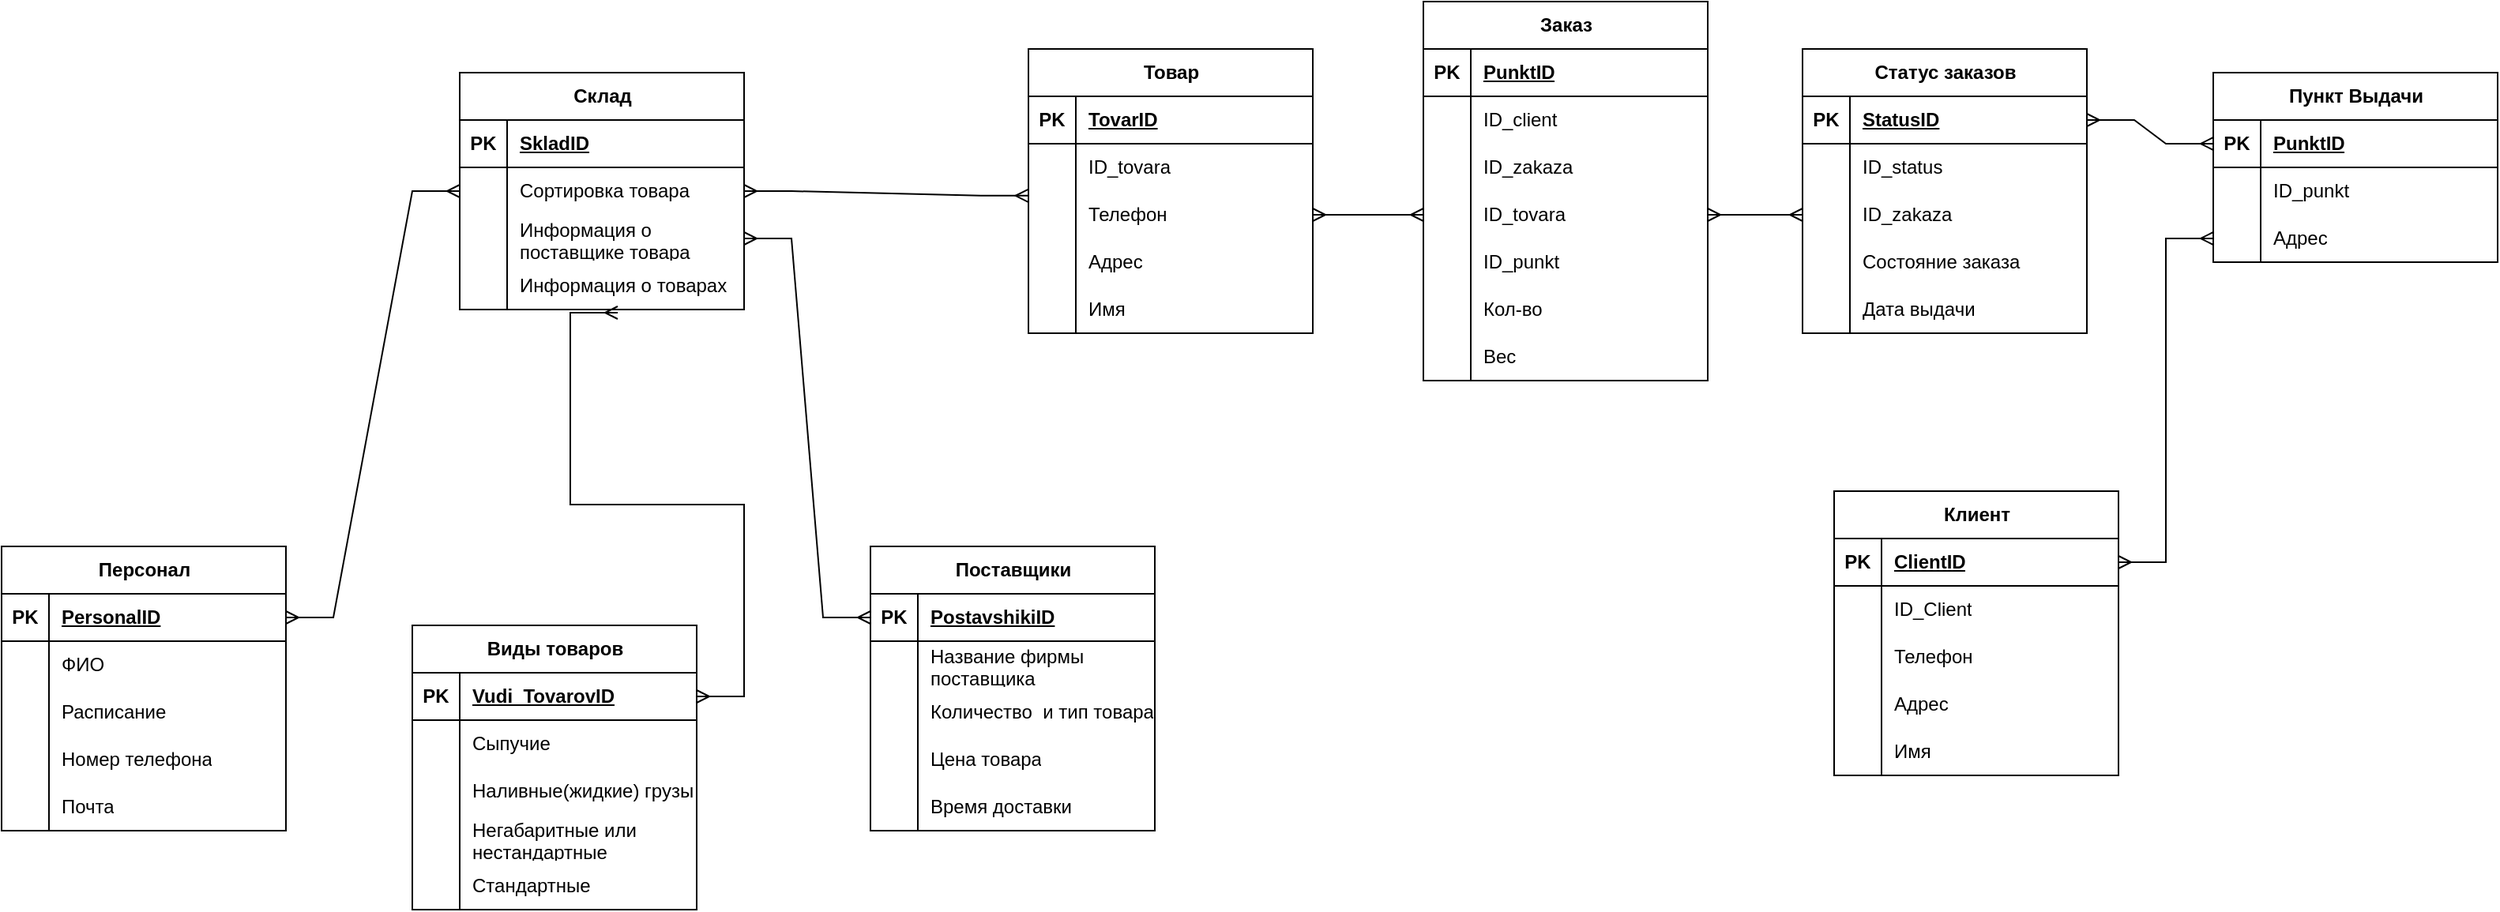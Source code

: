 <mxfile version="21.0.10" type="device"><diagram name="Страница 1" id="1BindbOx2B8JCmPcTaQ6"><mxGraphModel dx="1647" dy="868" grid="1" gridSize="10" guides="1" tooltips="1" connect="1" arrows="1" fold="1" page="1" pageScale="1" pageWidth="827" pageHeight="1169" math="0" shadow="0"><root><mxCell id="0"/><mxCell id="1" parent="0"/><mxCell id="9sL2bjfLxJHxHovO9whv-7" value="Склад" style="shape=table;startSize=30;container=1;collapsible=1;childLayout=tableLayout;fixedRows=1;rowLines=0;fontStyle=1;align=center;resizeLast=1;html=1;" parent="1" vertex="1"><mxGeometry x="360" y="140" width="180" height="150" as="geometry"/></mxCell><mxCell id="9sL2bjfLxJHxHovO9whv-8" value="" style="shape=tableRow;horizontal=0;startSize=0;swimlaneHead=0;swimlaneBody=0;fillColor=none;collapsible=0;dropTarget=0;points=[[0,0.5],[1,0.5]];portConstraint=eastwest;top=0;left=0;right=0;bottom=1;" parent="9sL2bjfLxJHxHovO9whv-7" vertex="1"><mxGeometry y="30" width="180" height="30" as="geometry"/></mxCell><mxCell id="9sL2bjfLxJHxHovO9whv-9" value="PK" style="shape=partialRectangle;connectable=0;fillColor=none;top=0;left=0;bottom=0;right=0;fontStyle=1;overflow=hidden;whiteSpace=wrap;html=1;" parent="9sL2bjfLxJHxHovO9whv-8" vertex="1"><mxGeometry width="30" height="30" as="geometry"><mxRectangle width="30" height="30" as="alternateBounds"/></mxGeometry></mxCell><mxCell id="9sL2bjfLxJHxHovO9whv-10" value="SkladID" style="shape=partialRectangle;connectable=0;fillColor=none;top=0;left=0;bottom=0;right=0;align=left;spacingLeft=6;fontStyle=5;overflow=hidden;whiteSpace=wrap;html=1;" parent="9sL2bjfLxJHxHovO9whv-8" vertex="1"><mxGeometry x="30" width="150" height="30" as="geometry"><mxRectangle width="150" height="30" as="alternateBounds"/></mxGeometry></mxCell><mxCell id="9sL2bjfLxJHxHovO9whv-11" value="" style="shape=tableRow;horizontal=0;startSize=0;swimlaneHead=0;swimlaneBody=0;fillColor=none;collapsible=0;dropTarget=0;points=[[0,0.5],[1,0.5]];portConstraint=eastwest;top=0;left=0;right=0;bottom=0;" parent="9sL2bjfLxJHxHovO9whv-7" vertex="1"><mxGeometry y="60" width="180" height="30" as="geometry"/></mxCell><mxCell id="9sL2bjfLxJHxHovO9whv-12" value="" style="shape=partialRectangle;connectable=0;fillColor=none;top=0;left=0;bottom=0;right=0;editable=1;overflow=hidden;whiteSpace=wrap;html=1;" parent="9sL2bjfLxJHxHovO9whv-11" vertex="1"><mxGeometry width="30" height="30" as="geometry"><mxRectangle width="30" height="30" as="alternateBounds"/></mxGeometry></mxCell><mxCell id="9sL2bjfLxJHxHovO9whv-13" value="Сортировка товара" style="shape=partialRectangle;connectable=0;fillColor=none;top=0;left=0;bottom=0;right=0;align=left;spacingLeft=6;overflow=hidden;whiteSpace=wrap;html=1;" parent="9sL2bjfLxJHxHovO9whv-11" vertex="1"><mxGeometry x="30" width="150" height="30" as="geometry"><mxRectangle width="150" height="30" as="alternateBounds"/></mxGeometry></mxCell><mxCell id="9sL2bjfLxJHxHovO9whv-14" value="" style="shape=tableRow;horizontal=0;startSize=0;swimlaneHead=0;swimlaneBody=0;fillColor=none;collapsible=0;dropTarget=0;points=[[0,0.5],[1,0.5]];portConstraint=eastwest;top=0;left=0;right=0;bottom=0;" parent="9sL2bjfLxJHxHovO9whv-7" vertex="1"><mxGeometry y="90" width="180" height="30" as="geometry"/></mxCell><mxCell id="9sL2bjfLxJHxHovO9whv-15" value="" style="shape=partialRectangle;connectable=0;fillColor=none;top=0;left=0;bottom=0;right=0;editable=1;overflow=hidden;whiteSpace=wrap;html=1;" parent="9sL2bjfLxJHxHovO9whv-14" vertex="1"><mxGeometry width="30" height="30" as="geometry"><mxRectangle width="30" height="30" as="alternateBounds"/></mxGeometry></mxCell><mxCell id="9sL2bjfLxJHxHovO9whv-16" value="Информация о поставщике товара" style="shape=partialRectangle;connectable=0;fillColor=none;top=0;left=0;bottom=0;right=0;align=left;spacingLeft=6;overflow=hidden;whiteSpace=wrap;html=1;" parent="9sL2bjfLxJHxHovO9whv-14" vertex="1"><mxGeometry x="30" width="150" height="30" as="geometry"><mxRectangle width="150" height="30" as="alternateBounds"/></mxGeometry></mxCell><mxCell id="9sL2bjfLxJHxHovO9whv-17" value="" style="shape=tableRow;horizontal=0;startSize=0;swimlaneHead=0;swimlaneBody=0;fillColor=none;collapsible=0;dropTarget=0;points=[[0,0.5],[1,0.5]];portConstraint=eastwest;top=0;left=0;right=0;bottom=0;" parent="9sL2bjfLxJHxHovO9whv-7" vertex="1"><mxGeometry y="120" width="180" height="30" as="geometry"/></mxCell><mxCell id="9sL2bjfLxJHxHovO9whv-18" value="" style="shape=partialRectangle;connectable=0;fillColor=none;top=0;left=0;bottom=0;right=0;editable=1;overflow=hidden;whiteSpace=wrap;html=1;" parent="9sL2bjfLxJHxHovO9whv-17" vertex="1"><mxGeometry width="30" height="30" as="geometry"><mxRectangle width="30" height="30" as="alternateBounds"/></mxGeometry></mxCell><mxCell id="9sL2bjfLxJHxHovO9whv-19" value="Информация о товарах" style="shape=partialRectangle;connectable=0;fillColor=none;top=0;left=0;bottom=0;right=0;align=left;spacingLeft=6;overflow=hidden;whiteSpace=wrap;html=1;" parent="9sL2bjfLxJHxHovO9whv-17" vertex="1"><mxGeometry x="30" width="150" height="30" as="geometry"><mxRectangle width="150" height="30" as="alternateBounds"/></mxGeometry></mxCell><mxCell id="9sL2bjfLxJHxHovO9whv-20" value="Персонал" style="shape=table;startSize=30;container=1;collapsible=1;childLayout=tableLayout;fixedRows=1;rowLines=0;fontStyle=1;align=center;resizeLast=1;html=1;" parent="1" vertex="1"><mxGeometry x="70" y="440" width="180" height="180" as="geometry"/></mxCell><mxCell id="9sL2bjfLxJHxHovO9whv-21" value="" style="shape=tableRow;horizontal=0;startSize=0;swimlaneHead=0;swimlaneBody=0;fillColor=none;collapsible=0;dropTarget=0;points=[[0,0.5],[1,0.5]];portConstraint=eastwest;top=0;left=0;right=0;bottom=1;" parent="9sL2bjfLxJHxHovO9whv-20" vertex="1"><mxGeometry y="30" width="180" height="30" as="geometry"/></mxCell><mxCell id="9sL2bjfLxJHxHovO9whv-22" value="PK" style="shape=partialRectangle;connectable=0;fillColor=none;top=0;left=0;bottom=0;right=0;fontStyle=1;overflow=hidden;whiteSpace=wrap;html=1;" parent="9sL2bjfLxJHxHovO9whv-21" vertex="1"><mxGeometry width="30" height="30" as="geometry"><mxRectangle width="30" height="30" as="alternateBounds"/></mxGeometry></mxCell><mxCell id="9sL2bjfLxJHxHovO9whv-23" value="PersonalID" style="shape=partialRectangle;connectable=0;fillColor=none;top=0;left=0;bottom=0;right=0;align=left;spacingLeft=6;fontStyle=5;overflow=hidden;whiteSpace=wrap;html=1;" parent="9sL2bjfLxJHxHovO9whv-21" vertex="1"><mxGeometry x="30" width="150" height="30" as="geometry"><mxRectangle width="150" height="30" as="alternateBounds"/></mxGeometry></mxCell><mxCell id="9sL2bjfLxJHxHovO9whv-24" value="" style="shape=tableRow;horizontal=0;startSize=0;swimlaneHead=0;swimlaneBody=0;fillColor=none;collapsible=0;dropTarget=0;points=[[0,0.5],[1,0.5]];portConstraint=eastwest;top=0;left=0;right=0;bottom=0;" parent="9sL2bjfLxJHxHovO9whv-20" vertex="1"><mxGeometry y="60" width="180" height="30" as="geometry"/></mxCell><mxCell id="9sL2bjfLxJHxHovO9whv-25" value="" style="shape=partialRectangle;connectable=0;fillColor=none;top=0;left=0;bottom=0;right=0;editable=1;overflow=hidden;whiteSpace=wrap;html=1;" parent="9sL2bjfLxJHxHovO9whv-24" vertex="1"><mxGeometry width="30" height="30" as="geometry"><mxRectangle width="30" height="30" as="alternateBounds"/></mxGeometry></mxCell><mxCell id="9sL2bjfLxJHxHovO9whv-26" value="ФИО" style="shape=partialRectangle;connectable=0;fillColor=none;top=0;left=0;bottom=0;right=0;align=left;spacingLeft=6;overflow=hidden;whiteSpace=wrap;html=1;" parent="9sL2bjfLxJHxHovO9whv-24" vertex="1"><mxGeometry x="30" width="150" height="30" as="geometry"><mxRectangle width="150" height="30" as="alternateBounds"/></mxGeometry></mxCell><mxCell id="9sL2bjfLxJHxHovO9whv-27" value="" style="shape=tableRow;horizontal=0;startSize=0;swimlaneHead=0;swimlaneBody=0;fillColor=none;collapsible=0;dropTarget=0;points=[[0,0.5],[1,0.5]];portConstraint=eastwest;top=0;left=0;right=0;bottom=0;" parent="9sL2bjfLxJHxHovO9whv-20" vertex="1"><mxGeometry y="90" width="180" height="30" as="geometry"/></mxCell><mxCell id="9sL2bjfLxJHxHovO9whv-28" value="" style="shape=partialRectangle;connectable=0;fillColor=none;top=0;left=0;bottom=0;right=0;editable=1;overflow=hidden;whiteSpace=wrap;html=1;" parent="9sL2bjfLxJHxHovO9whv-27" vertex="1"><mxGeometry width="30" height="30" as="geometry"><mxRectangle width="30" height="30" as="alternateBounds"/></mxGeometry></mxCell><mxCell id="9sL2bjfLxJHxHovO9whv-29" value="Расписание" style="shape=partialRectangle;connectable=0;fillColor=none;top=0;left=0;bottom=0;right=0;align=left;spacingLeft=6;overflow=hidden;whiteSpace=wrap;html=1;" parent="9sL2bjfLxJHxHovO9whv-27" vertex="1"><mxGeometry x="30" width="150" height="30" as="geometry"><mxRectangle width="150" height="30" as="alternateBounds"/></mxGeometry></mxCell><mxCell id="9sL2bjfLxJHxHovO9whv-30" value="" style="shape=tableRow;horizontal=0;startSize=0;swimlaneHead=0;swimlaneBody=0;fillColor=none;collapsible=0;dropTarget=0;points=[[0,0.5],[1,0.5]];portConstraint=eastwest;top=0;left=0;right=0;bottom=0;" parent="9sL2bjfLxJHxHovO9whv-20" vertex="1"><mxGeometry y="120" width="180" height="30" as="geometry"/></mxCell><mxCell id="9sL2bjfLxJHxHovO9whv-31" value="" style="shape=partialRectangle;connectable=0;fillColor=none;top=0;left=0;bottom=0;right=0;editable=1;overflow=hidden;whiteSpace=wrap;html=1;" parent="9sL2bjfLxJHxHovO9whv-30" vertex="1"><mxGeometry width="30" height="30" as="geometry"><mxRectangle width="30" height="30" as="alternateBounds"/></mxGeometry></mxCell><mxCell id="9sL2bjfLxJHxHovO9whv-32" value="Номер телефона" style="shape=partialRectangle;connectable=0;fillColor=none;top=0;left=0;bottom=0;right=0;align=left;spacingLeft=6;overflow=hidden;whiteSpace=wrap;html=1;" parent="9sL2bjfLxJHxHovO9whv-30" vertex="1"><mxGeometry x="30" width="150" height="30" as="geometry"><mxRectangle width="150" height="30" as="alternateBounds"/></mxGeometry></mxCell><mxCell id="sq76WUCxYBzw5RLWZ-7N-13" style="shape=tableRow;horizontal=0;startSize=0;swimlaneHead=0;swimlaneBody=0;fillColor=none;collapsible=0;dropTarget=0;points=[[0,0.5],[1,0.5]];portConstraint=eastwest;top=0;left=0;right=0;bottom=0;" parent="9sL2bjfLxJHxHovO9whv-20" vertex="1"><mxGeometry y="150" width="180" height="30" as="geometry"/></mxCell><mxCell id="sq76WUCxYBzw5RLWZ-7N-14" style="shape=partialRectangle;connectable=0;fillColor=none;top=0;left=0;bottom=0;right=0;editable=1;overflow=hidden;whiteSpace=wrap;html=1;" parent="sq76WUCxYBzw5RLWZ-7N-13" vertex="1"><mxGeometry width="30" height="30" as="geometry"><mxRectangle width="30" height="30" as="alternateBounds"/></mxGeometry></mxCell><mxCell id="sq76WUCxYBzw5RLWZ-7N-15" value="Почта" style="shape=partialRectangle;connectable=0;fillColor=none;top=0;left=0;bottom=0;right=0;align=left;spacingLeft=6;overflow=hidden;whiteSpace=wrap;html=1;" parent="sq76WUCxYBzw5RLWZ-7N-13" vertex="1"><mxGeometry x="30" width="150" height="30" as="geometry"><mxRectangle width="150" height="30" as="alternateBounds"/></mxGeometry></mxCell><mxCell id="9sL2bjfLxJHxHovO9whv-33" value="Виды товаров" style="shape=table;startSize=30;container=1;collapsible=1;childLayout=tableLayout;fixedRows=1;rowLines=0;fontStyle=1;align=center;resizeLast=1;html=1;" parent="1" vertex="1"><mxGeometry x="330" y="490" width="180" height="180" as="geometry"/></mxCell><mxCell id="9sL2bjfLxJHxHovO9whv-34" value="" style="shape=tableRow;horizontal=0;startSize=0;swimlaneHead=0;swimlaneBody=0;fillColor=none;collapsible=0;dropTarget=0;points=[[0,0.5],[1,0.5]];portConstraint=eastwest;top=0;left=0;right=0;bottom=1;" parent="9sL2bjfLxJHxHovO9whv-33" vertex="1"><mxGeometry y="30" width="180" height="30" as="geometry"/></mxCell><mxCell id="9sL2bjfLxJHxHovO9whv-35" value="PK" style="shape=partialRectangle;connectable=0;fillColor=none;top=0;left=0;bottom=0;right=0;fontStyle=1;overflow=hidden;whiteSpace=wrap;html=1;" parent="9sL2bjfLxJHxHovO9whv-34" vertex="1"><mxGeometry width="30" height="30" as="geometry"><mxRectangle width="30" height="30" as="alternateBounds"/></mxGeometry></mxCell><mxCell id="9sL2bjfLxJHxHovO9whv-36" value="Vudi_TovarovID" style="shape=partialRectangle;connectable=0;fillColor=none;top=0;left=0;bottom=0;right=0;align=left;spacingLeft=6;fontStyle=5;overflow=hidden;whiteSpace=wrap;html=1;" parent="9sL2bjfLxJHxHovO9whv-34" vertex="1"><mxGeometry x="30" width="150" height="30" as="geometry"><mxRectangle width="150" height="30" as="alternateBounds"/></mxGeometry></mxCell><mxCell id="9sL2bjfLxJHxHovO9whv-37" value="" style="shape=tableRow;horizontal=0;startSize=0;swimlaneHead=0;swimlaneBody=0;fillColor=none;collapsible=0;dropTarget=0;points=[[0,0.5],[1,0.5]];portConstraint=eastwest;top=0;left=0;right=0;bottom=0;" parent="9sL2bjfLxJHxHovO9whv-33" vertex="1"><mxGeometry y="60" width="180" height="30" as="geometry"/></mxCell><mxCell id="9sL2bjfLxJHxHovO9whv-38" value="" style="shape=partialRectangle;connectable=0;fillColor=none;top=0;left=0;bottom=0;right=0;editable=1;overflow=hidden;whiteSpace=wrap;html=1;" parent="9sL2bjfLxJHxHovO9whv-37" vertex="1"><mxGeometry width="30" height="30" as="geometry"><mxRectangle width="30" height="30" as="alternateBounds"/></mxGeometry></mxCell><mxCell id="9sL2bjfLxJHxHovO9whv-39" value="Сыпучие" style="shape=partialRectangle;connectable=0;fillColor=none;top=0;left=0;bottom=0;right=0;align=left;spacingLeft=6;overflow=hidden;whiteSpace=wrap;html=1;" parent="9sL2bjfLxJHxHovO9whv-37" vertex="1"><mxGeometry x="30" width="150" height="30" as="geometry"><mxRectangle width="150" height="30" as="alternateBounds"/></mxGeometry></mxCell><mxCell id="9sL2bjfLxJHxHovO9whv-40" value="" style="shape=tableRow;horizontal=0;startSize=0;swimlaneHead=0;swimlaneBody=0;fillColor=none;collapsible=0;dropTarget=0;points=[[0,0.5],[1,0.5]];portConstraint=eastwest;top=0;left=0;right=0;bottom=0;" parent="9sL2bjfLxJHxHovO9whv-33" vertex="1"><mxGeometry y="90" width="180" height="30" as="geometry"/></mxCell><mxCell id="9sL2bjfLxJHxHovO9whv-41" value="" style="shape=partialRectangle;connectable=0;fillColor=none;top=0;left=0;bottom=0;right=0;editable=1;overflow=hidden;whiteSpace=wrap;html=1;" parent="9sL2bjfLxJHxHovO9whv-40" vertex="1"><mxGeometry width="30" height="30" as="geometry"><mxRectangle width="30" height="30" as="alternateBounds"/></mxGeometry></mxCell><mxCell id="9sL2bjfLxJHxHovO9whv-42" value="Наливные(жидкие) грузы" style="shape=partialRectangle;connectable=0;fillColor=none;top=0;left=0;bottom=0;right=0;align=left;spacingLeft=6;overflow=hidden;whiteSpace=wrap;html=1;" parent="9sL2bjfLxJHxHovO9whv-40" vertex="1"><mxGeometry x="30" width="150" height="30" as="geometry"><mxRectangle width="150" height="30" as="alternateBounds"/></mxGeometry></mxCell><mxCell id="9sL2bjfLxJHxHovO9whv-43" value="" style="shape=tableRow;horizontal=0;startSize=0;swimlaneHead=0;swimlaneBody=0;fillColor=none;collapsible=0;dropTarget=0;points=[[0,0.5],[1,0.5]];portConstraint=eastwest;top=0;left=0;right=0;bottom=0;" parent="9sL2bjfLxJHxHovO9whv-33" vertex="1"><mxGeometry y="120" width="180" height="30" as="geometry"/></mxCell><mxCell id="9sL2bjfLxJHxHovO9whv-44" value="" style="shape=partialRectangle;connectable=0;fillColor=none;top=0;left=0;bottom=0;right=0;editable=1;overflow=hidden;whiteSpace=wrap;html=1;" parent="9sL2bjfLxJHxHovO9whv-43" vertex="1"><mxGeometry width="30" height="30" as="geometry"><mxRectangle width="30" height="30" as="alternateBounds"/></mxGeometry></mxCell><mxCell id="9sL2bjfLxJHxHovO9whv-45" value="Негабаритные или нестандартные" style="shape=partialRectangle;connectable=0;fillColor=none;top=0;left=0;bottom=0;right=0;align=left;spacingLeft=6;overflow=hidden;whiteSpace=wrap;html=1;" parent="9sL2bjfLxJHxHovO9whv-43" vertex="1"><mxGeometry x="30" width="150" height="30" as="geometry"><mxRectangle width="150" height="30" as="alternateBounds"/></mxGeometry></mxCell><mxCell id="sq76WUCxYBzw5RLWZ-7N-16" style="shape=tableRow;horizontal=0;startSize=0;swimlaneHead=0;swimlaneBody=0;fillColor=none;collapsible=0;dropTarget=0;points=[[0,0.5],[1,0.5]];portConstraint=eastwest;top=0;left=0;right=0;bottom=0;" parent="9sL2bjfLxJHxHovO9whv-33" vertex="1"><mxGeometry y="150" width="180" height="30" as="geometry"/></mxCell><mxCell id="sq76WUCxYBzw5RLWZ-7N-17" style="shape=partialRectangle;connectable=0;fillColor=none;top=0;left=0;bottom=0;right=0;editable=1;overflow=hidden;whiteSpace=wrap;html=1;" parent="sq76WUCxYBzw5RLWZ-7N-16" vertex="1"><mxGeometry width="30" height="30" as="geometry"><mxRectangle width="30" height="30" as="alternateBounds"/></mxGeometry></mxCell><mxCell id="sq76WUCxYBzw5RLWZ-7N-18" value="Стандартные" style="shape=partialRectangle;connectable=0;fillColor=none;top=0;left=0;bottom=0;right=0;align=left;spacingLeft=6;overflow=hidden;whiteSpace=wrap;html=1;" parent="sq76WUCxYBzw5RLWZ-7N-16" vertex="1"><mxGeometry x="30" width="150" height="30" as="geometry"><mxRectangle width="150" height="30" as="alternateBounds"/></mxGeometry></mxCell><mxCell id="9sL2bjfLxJHxHovO9whv-46" value="Поставщики" style="shape=table;startSize=30;container=1;collapsible=1;childLayout=tableLayout;fixedRows=1;rowLines=0;fontStyle=1;align=center;resizeLast=1;html=1;" parent="1" vertex="1"><mxGeometry x="620" y="440" width="180" height="180" as="geometry"/></mxCell><mxCell id="9sL2bjfLxJHxHovO9whv-47" value="" style="shape=tableRow;horizontal=0;startSize=0;swimlaneHead=0;swimlaneBody=0;fillColor=none;collapsible=0;dropTarget=0;points=[[0,0.5],[1,0.5]];portConstraint=eastwest;top=0;left=0;right=0;bottom=1;" parent="9sL2bjfLxJHxHovO9whv-46" vertex="1"><mxGeometry y="30" width="180" height="30" as="geometry"/></mxCell><mxCell id="9sL2bjfLxJHxHovO9whv-48" value="PK" style="shape=partialRectangle;connectable=0;fillColor=none;top=0;left=0;bottom=0;right=0;fontStyle=1;overflow=hidden;whiteSpace=wrap;html=1;" parent="9sL2bjfLxJHxHovO9whv-47" vertex="1"><mxGeometry width="30" height="30" as="geometry"><mxRectangle width="30" height="30" as="alternateBounds"/></mxGeometry></mxCell><mxCell id="9sL2bjfLxJHxHovO9whv-49" value="PostavshikiID" style="shape=partialRectangle;connectable=0;fillColor=none;top=0;left=0;bottom=0;right=0;align=left;spacingLeft=6;fontStyle=5;overflow=hidden;whiteSpace=wrap;html=1;" parent="9sL2bjfLxJHxHovO9whv-47" vertex="1"><mxGeometry x="30" width="150" height="30" as="geometry"><mxRectangle width="150" height="30" as="alternateBounds"/></mxGeometry></mxCell><mxCell id="9sL2bjfLxJHxHovO9whv-50" value="" style="shape=tableRow;horizontal=0;startSize=0;swimlaneHead=0;swimlaneBody=0;fillColor=none;collapsible=0;dropTarget=0;points=[[0,0.5],[1,0.5]];portConstraint=eastwest;top=0;left=0;right=0;bottom=0;" parent="9sL2bjfLxJHxHovO9whv-46" vertex="1"><mxGeometry y="60" width="180" height="30" as="geometry"/></mxCell><mxCell id="9sL2bjfLxJHxHovO9whv-51" value="" style="shape=partialRectangle;connectable=0;fillColor=none;top=0;left=0;bottom=0;right=0;editable=1;overflow=hidden;whiteSpace=wrap;html=1;" parent="9sL2bjfLxJHxHovO9whv-50" vertex="1"><mxGeometry width="30" height="30" as="geometry"><mxRectangle width="30" height="30" as="alternateBounds"/></mxGeometry></mxCell><mxCell id="9sL2bjfLxJHxHovO9whv-52" value="Название фирмы поставщика" style="shape=partialRectangle;connectable=0;fillColor=none;top=0;left=0;bottom=0;right=0;align=left;spacingLeft=6;overflow=hidden;whiteSpace=wrap;html=1;" parent="9sL2bjfLxJHxHovO9whv-50" vertex="1"><mxGeometry x="30" width="150" height="30" as="geometry"><mxRectangle width="150" height="30" as="alternateBounds"/></mxGeometry></mxCell><mxCell id="9sL2bjfLxJHxHovO9whv-53" value="" style="shape=tableRow;horizontal=0;startSize=0;swimlaneHead=0;swimlaneBody=0;fillColor=none;collapsible=0;dropTarget=0;points=[[0,0.5],[1,0.5]];portConstraint=eastwest;top=0;left=0;right=0;bottom=0;" parent="9sL2bjfLxJHxHovO9whv-46" vertex="1"><mxGeometry y="90" width="180" height="30" as="geometry"/></mxCell><mxCell id="9sL2bjfLxJHxHovO9whv-54" value="" style="shape=partialRectangle;connectable=0;fillColor=none;top=0;left=0;bottom=0;right=0;editable=1;overflow=hidden;whiteSpace=wrap;html=1;" parent="9sL2bjfLxJHxHovO9whv-53" vertex="1"><mxGeometry width="30" height="30" as="geometry"><mxRectangle width="30" height="30" as="alternateBounds"/></mxGeometry></mxCell><mxCell id="9sL2bjfLxJHxHovO9whv-55" value="Количество&amp;nbsp; и тип товара" style="shape=partialRectangle;connectable=0;fillColor=none;top=0;left=0;bottom=0;right=0;align=left;spacingLeft=6;overflow=hidden;whiteSpace=wrap;html=1;" parent="9sL2bjfLxJHxHovO9whv-53" vertex="1"><mxGeometry x="30" width="150" height="30" as="geometry"><mxRectangle width="150" height="30" as="alternateBounds"/></mxGeometry></mxCell><mxCell id="9sL2bjfLxJHxHovO9whv-56" value="" style="shape=tableRow;horizontal=0;startSize=0;swimlaneHead=0;swimlaneBody=0;fillColor=none;collapsible=0;dropTarget=0;points=[[0,0.5],[1,0.5]];portConstraint=eastwest;top=0;left=0;right=0;bottom=0;" parent="9sL2bjfLxJHxHovO9whv-46" vertex="1"><mxGeometry y="120" width="180" height="30" as="geometry"/></mxCell><mxCell id="9sL2bjfLxJHxHovO9whv-57" value="" style="shape=partialRectangle;connectable=0;fillColor=none;top=0;left=0;bottom=0;right=0;editable=1;overflow=hidden;whiteSpace=wrap;html=1;" parent="9sL2bjfLxJHxHovO9whv-56" vertex="1"><mxGeometry width="30" height="30" as="geometry"><mxRectangle width="30" height="30" as="alternateBounds"/></mxGeometry></mxCell><mxCell id="9sL2bjfLxJHxHovO9whv-58" value="Цена товара" style="shape=partialRectangle;connectable=0;fillColor=none;top=0;left=0;bottom=0;right=0;align=left;spacingLeft=6;overflow=hidden;whiteSpace=wrap;html=1;" parent="9sL2bjfLxJHxHovO9whv-56" vertex="1"><mxGeometry x="30" width="150" height="30" as="geometry"><mxRectangle width="150" height="30" as="alternateBounds"/></mxGeometry></mxCell><mxCell id="sq76WUCxYBzw5RLWZ-7N-19" style="shape=tableRow;horizontal=0;startSize=0;swimlaneHead=0;swimlaneBody=0;fillColor=none;collapsible=0;dropTarget=0;points=[[0,0.5],[1,0.5]];portConstraint=eastwest;top=0;left=0;right=0;bottom=0;" parent="9sL2bjfLxJHxHovO9whv-46" vertex="1"><mxGeometry y="150" width="180" height="30" as="geometry"/></mxCell><mxCell id="sq76WUCxYBzw5RLWZ-7N-20" style="shape=partialRectangle;connectable=0;fillColor=none;top=0;left=0;bottom=0;right=0;editable=1;overflow=hidden;whiteSpace=wrap;html=1;" parent="sq76WUCxYBzw5RLWZ-7N-19" vertex="1"><mxGeometry width="30" height="30" as="geometry"><mxRectangle width="30" height="30" as="alternateBounds"/></mxGeometry></mxCell><mxCell id="sq76WUCxYBzw5RLWZ-7N-21" value="Время доставки" style="shape=partialRectangle;connectable=0;fillColor=none;top=0;left=0;bottom=0;right=0;align=left;spacingLeft=6;overflow=hidden;whiteSpace=wrap;html=1;" parent="sq76WUCxYBzw5RLWZ-7N-19" vertex="1"><mxGeometry x="30" width="150" height="30" as="geometry"><mxRectangle width="150" height="30" as="alternateBounds"/></mxGeometry></mxCell><mxCell id="sq76WUCxYBzw5RLWZ-7N-1" value="" style="edgeStyle=entityRelationEdgeStyle;fontSize=12;html=1;endArrow=ERmany;startArrow=ERmany;rounded=0;exitX=1;exitY=0.5;exitDx=0;exitDy=0;entryX=0;entryY=0.5;entryDx=0;entryDy=0;" parent="1" source="9sL2bjfLxJHxHovO9whv-21" target="9sL2bjfLxJHxHovO9whv-11" edge="1"><mxGeometry width="100" height="100" relative="1" as="geometry"><mxPoint x="210" y="400" as="sourcePoint"/><mxPoint x="310" y="300" as="targetPoint"/></mxGeometry></mxCell><mxCell id="sq76WUCxYBzw5RLWZ-7N-2" value="" style="edgeStyle=entityRelationEdgeStyle;fontSize=12;html=1;endArrow=ERmany;startArrow=ERmany;rounded=0;exitX=0;exitY=0.5;exitDx=0;exitDy=0;entryX=1;entryY=0.5;entryDx=0;entryDy=0;" parent="1" source="9sL2bjfLxJHxHovO9whv-47" target="9sL2bjfLxJHxHovO9whv-14" edge="1"><mxGeometry width="100" height="100" relative="1" as="geometry"><mxPoint x="580" y="460" as="sourcePoint"/><mxPoint x="690" y="190" as="targetPoint"/></mxGeometry></mxCell><mxCell id="sq76WUCxYBzw5RLWZ-7N-3" value="" style="edgeStyle=entityRelationEdgeStyle;fontSize=12;html=1;endArrow=ERmany;startArrow=ERmany;rounded=0;" parent="1" source="9sL2bjfLxJHxHovO9whv-34" edge="1"><mxGeometry width="100" height="100" relative="1" as="geometry"><mxPoint x="260" y="495" as="sourcePoint"/><mxPoint x="460" y="292" as="targetPoint"/></mxGeometry></mxCell><mxCell id="sq76WUCxYBzw5RLWZ-7N-4" value="" style="shape=tableRow;horizontal=0;startSize=0;swimlaneHead=0;swimlaneBody=0;fillColor=none;collapsible=0;dropTarget=0;points=[[0,0.5],[1,0.5]];portConstraint=eastwest;top=0;left=0;right=0;bottom=0;" parent="1" vertex="1"><mxGeometry x="70" y="590" width="180" height="30" as="geometry"/></mxCell><mxCell id="sq76WUCxYBzw5RLWZ-7N-5" value="" style="shape=partialRectangle;connectable=0;fillColor=none;top=0;left=0;bottom=0;right=0;editable=1;overflow=hidden;whiteSpace=wrap;html=1;" parent="sq76WUCxYBzw5RLWZ-7N-4" vertex="1"><mxGeometry width="30" height="30" as="geometry"><mxRectangle width="30" height="30" as="alternateBounds"/></mxGeometry></mxCell><mxCell id="IFlQXtWWqNwa7RR5-G4Y-1" value="Клиент" style="shape=table;startSize=30;container=1;collapsible=1;childLayout=tableLayout;fixedRows=1;rowLines=0;fontStyle=1;align=center;resizeLast=1;html=1;" vertex="1" parent="1"><mxGeometry x="1230" y="405" width="180" height="180" as="geometry"/></mxCell><mxCell id="IFlQXtWWqNwa7RR5-G4Y-2" value="" style="shape=tableRow;horizontal=0;startSize=0;swimlaneHead=0;swimlaneBody=0;fillColor=none;collapsible=0;dropTarget=0;points=[[0,0.5],[1,0.5]];portConstraint=eastwest;top=0;left=0;right=0;bottom=1;" vertex="1" parent="IFlQXtWWqNwa7RR5-G4Y-1"><mxGeometry y="30" width="180" height="30" as="geometry"/></mxCell><mxCell id="IFlQXtWWqNwa7RR5-G4Y-3" value="PK" style="shape=partialRectangle;connectable=0;fillColor=none;top=0;left=0;bottom=0;right=0;fontStyle=1;overflow=hidden;whiteSpace=wrap;html=1;" vertex="1" parent="IFlQXtWWqNwa7RR5-G4Y-2"><mxGeometry width="30" height="30" as="geometry"><mxRectangle width="30" height="30" as="alternateBounds"/></mxGeometry></mxCell><mxCell id="IFlQXtWWqNwa7RR5-G4Y-4" value="ClientID" style="shape=partialRectangle;connectable=0;fillColor=none;top=0;left=0;bottom=0;right=0;align=left;spacingLeft=6;fontStyle=5;overflow=hidden;whiteSpace=wrap;html=1;" vertex="1" parent="IFlQXtWWqNwa7RR5-G4Y-2"><mxGeometry x="30" width="150" height="30" as="geometry"><mxRectangle width="150" height="30" as="alternateBounds"/></mxGeometry></mxCell><mxCell id="IFlQXtWWqNwa7RR5-G4Y-5" value="" style="shape=tableRow;horizontal=0;startSize=0;swimlaneHead=0;swimlaneBody=0;fillColor=none;collapsible=0;dropTarget=0;points=[[0,0.5],[1,0.5]];portConstraint=eastwest;top=0;left=0;right=0;bottom=0;" vertex="1" parent="IFlQXtWWqNwa7RR5-G4Y-1"><mxGeometry y="60" width="180" height="30" as="geometry"/></mxCell><mxCell id="IFlQXtWWqNwa7RR5-G4Y-6" value="" style="shape=partialRectangle;connectable=0;fillColor=none;top=0;left=0;bottom=0;right=0;editable=1;overflow=hidden;whiteSpace=wrap;html=1;" vertex="1" parent="IFlQXtWWqNwa7RR5-G4Y-5"><mxGeometry width="30" height="30" as="geometry"><mxRectangle width="30" height="30" as="alternateBounds"/></mxGeometry></mxCell><mxCell id="IFlQXtWWqNwa7RR5-G4Y-7" value="ID_Client" style="shape=partialRectangle;connectable=0;fillColor=none;top=0;left=0;bottom=0;right=0;align=left;spacingLeft=6;overflow=hidden;whiteSpace=wrap;html=1;" vertex="1" parent="IFlQXtWWqNwa7RR5-G4Y-5"><mxGeometry x="30" width="150" height="30" as="geometry"><mxRectangle width="150" height="30" as="alternateBounds"/></mxGeometry></mxCell><mxCell id="IFlQXtWWqNwa7RR5-G4Y-8" value="" style="shape=tableRow;horizontal=0;startSize=0;swimlaneHead=0;swimlaneBody=0;fillColor=none;collapsible=0;dropTarget=0;points=[[0,0.5],[1,0.5]];portConstraint=eastwest;top=0;left=0;right=0;bottom=0;" vertex="1" parent="IFlQXtWWqNwa7RR5-G4Y-1"><mxGeometry y="90" width="180" height="30" as="geometry"/></mxCell><mxCell id="IFlQXtWWqNwa7RR5-G4Y-9" value="" style="shape=partialRectangle;connectable=0;fillColor=none;top=0;left=0;bottom=0;right=0;editable=1;overflow=hidden;whiteSpace=wrap;html=1;" vertex="1" parent="IFlQXtWWqNwa7RR5-G4Y-8"><mxGeometry width="30" height="30" as="geometry"><mxRectangle width="30" height="30" as="alternateBounds"/></mxGeometry></mxCell><mxCell id="IFlQXtWWqNwa7RR5-G4Y-10" value="Телефон" style="shape=partialRectangle;connectable=0;fillColor=none;top=0;left=0;bottom=0;right=0;align=left;spacingLeft=6;overflow=hidden;whiteSpace=wrap;html=1;" vertex="1" parent="IFlQXtWWqNwa7RR5-G4Y-8"><mxGeometry x="30" width="150" height="30" as="geometry"><mxRectangle width="150" height="30" as="alternateBounds"/></mxGeometry></mxCell><mxCell id="IFlQXtWWqNwa7RR5-G4Y-11" value="" style="shape=tableRow;horizontal=0;startSize=0;swimlaneHead=0;swimlaneBody=0;fillColor=none;collapsible=0;dropTarget=0;points=[[0,0.5],[1,0.5]];portConstraint=eastwest;top=0;left=0;right=0;bottom=0;" vertex="1" parent="IFlQXtWWqNwa7RR5-G4Y-1"><mxGeometry y="120" width="180" height="30" as="geometry"/></mxCell><mxCell id="IFlQXtWWqNwa7RR5-G4Y-12" value="" style="shape=partialRectangle;connectable=0;fillColor=none;top=0;left=0;bottom=0;right=0;editable=1;overflow=hidden;whiteSpace=wrap;html=1;" vertex="1" parent="IFlQXtWWqNwa7RR5-G4Y-11"><mxGeometry width="30" height="30" as="geometry"><mxRectangle width="30" height="30" as="alternateBounds"/></mxGeometry></mxCell><mxCell id="IFlQXtWWqNwa7RR5-G4Y-13" value="Адрес" style="shape=partialRectangle;connectable=0;fillColor=none;top=0;left=0;bottom=0;right=0;align=left;spacingLeft=6;overflow=hidden;whiteSpace=wrap;html=1;" vertex="1" parent="IFlQXtWWqNwa7RR5-G4Y-11"><mxGeometry x="30" width="150" height="30" as="geometry"><mxRectangle width="150" height="30" as="alternateBounds"/></mxGeometry></mxCell><mxCell id="IFlQXtWWqNwa7RR5-G4Y-14" value="" style="shape=tableRow;horizontal=0;startSize=0;swimlaneHead=0;swimlaneBody=0;fillColor=none;collapsible=0;dropTarget=0;points=[[0,0.5],[1,0.5]];portConstraint=eastwest;top=0;left=0;right=0;bottom=0;" vertex="1" parent="IFlQXtWWqNwa7RR5-G4Y-1"><mxGeometry y="150" width="180" height="30" as="geometry"/></mxCell><mxCell id="IFlQXtWWqNwa7RR5-G4Y-15" value="" style="shape=partialRectangle;connectable=0;fillColor=none;top=0;left=0;bottom=0;right=0;editable=1;overflow=hidden;whiteSpace=wrap;html=1;" vertex="1" parent="IFlQXtWWqNwa7RR5-G4Y-14"><mxGeometry width="30" height="30" as="geometry"><mxRectangle width="30" height="30" as="alternateBounds"/></mxGeometry></mxCell><mxCell id="IFlQXtWWqNwa7RR5-G4Y-16" value="Имя" style="shape=partialRectangle;connectable=0;fillColor=none;top=0;left=0;bottom=0;right=0;align=left;spacingLeft=6;overflow=hidden;whiteSpace=wrap;html=1;" vertex="1" parent="IFlQXtWWqNwa7RR5-G4Y-14"><mxGeometry x="30" width="150" height="30" as="geometry"><mxRectangle width="150" height="30" as="alternateBounds"/></mxGeometry></mxCell><mxCell id="IFlQXtWWqNwa7RR5-G4Y-17" value="Пункт Выдачи" style="shape=table;startSize=30;container=1;collapsible=1;childLayout=tableLayout;fixedRows=1;rowLines=0;fontStyle=1;align=center;resizeLast=1;html=1;" vertex="1" parent="1"><mxGeometry x="1470" y="140" width="180" height="120" as="geometry"/></mxCell><mxCell id="IFlQXtWWqNwa7RR5-G4Y-18" value="" style="shape=tableRow;horizontal=0;startSize=0;swimlaneHead=0;swimlaneBody=0;fillColor=none;collapsible=0;dropTarget=0;points=[[0,0.5],[1,0.5]];portConstraint=eastwest;top=0;left=0;right=0;bottom=1;" vertex="1" parent="IFlQXtWWqNwa7RR5-G4Y-17"><mxGeometry y="30" width="180" height="30" as="geometry"/></mxCell><mxCell id="IFlQXtWWqNwa7RR5-G4Y-19" value="PK" style="shape=partialRectangle;connectable=0;fillColor=none;top=0;left=0;bottom=0;right=0;fontStyle=1;overflow=hidden;whiteSpace=wrap;html=1;" vertex="1" parent="IFlQXtWWqNwa7RR5-G4Y-18"><mxGeometry width="30" height="30" as="geometry"><mxRectangle width="30" height="30" as="alternateBounds"/></mxGeometry></mxCell><mxCell id="IFlQXtWWqNwa7RR5-G4Y-20" value="PunktID" style="shape=partialRectangle;connectable=0;fillColor=none;top=0;left=0;bottom=0;right=0;align=left;spacingLeft=6;fontStyle=5;overflow=hidden;whiteSpace=wrap;html=1;" vertex="1" parent="IFlQXtWWqNwa7RR5-G4Y-18"><mxGeometry x="30" width="150" height="30" as="geometry"><mxRectangle width="150" height="30" as="alternateBounds"/></mxGeometry></mxCell><mxCell id="IFlQXtWWqNwa7RR5-G4Y-21" value="" style="shape=tableRow;horizontal=0;startSize=0;swimlaneHead=0;swimlaneBody=0;fillColor=none;collapsible=0;dropTarget=0;points=[[0,0.5],[1,0.5]];portConstraint=eastwest;top=0;left=0;right=0;bottom=0;" vertex="1" parent="IFlQXtWWqNwa7RR5-G4Y-17"><mxGeometry y="60" width="180" height="30" as="geometry"/></mxCell><mxCell id="IFlQXtWWqNwa7RR5-G4Y-22" value="" style="shape=partialRectangle;connectable=0;fillColor=none;top=0;left=0;bottom=0;right=0;editable=1;overflow=hidden;whiteSpace=wrap;html=1;" vertex="1" parent="IFlQXtWWqNwa7RR5-G4Y-21"><mxGeometry width="30" height="30" as="geometry"><mxRectangle width="30" height="30" as="alternateBounds"/></mxGeometry></mxCell><mxCell id="IFlQXtWWqNwa7RR5-G4Y-23" value="ID_punkt" style="shape=partialRectangle;connectable=0;fillColor=none;top=0;left=0;bottom=0;right=0;align=left;spacingLeft=6;overflow=hidden;whiteSpace=wrap;html=1;" vertex="1" parent="IFlQXtWWqNwa7RR5-G4Y-21"><mxGeometry x="30" width="150" height="30" as="geometry"><mxRectangle width="150" height="30" as="alternateBounds"/></mxGeometry></mxCell><mxCell id="IFlQXtWWqNwa7RR5-G4Y-24" value="" style="shape=tableRow;horizontal=0;startSize=0;swimlaneHead=0;swimlaneBody=0;fillColor=none;collapsible=0;dropTarget=0;points=[[0,0.5],[1,0.5]];portConstraint=eastwest;top=0;left=0;right=0;bottom=0;" vertex="1" parent="IFlQXtWWqNwa7RR5-G4Y-17"><mxGeometry y="90" width="180" height="30" as="geometry"/></mxCell><mxCell id="IFlQXtWWqNwa7RR5-G4Y-25" value="" style="shape=partialRectangle;connectable=0;fillColor=none;top=0;left=0;bottom=0;right=0;editable=1;overflow=hidden;whiteSpace=wrap;html=1;" vertex="1" parent="IFlQXtWWqNwa7RR5-G4Y-24"><mxGeometry width="30" height="30" as="geometry"><mxRectangle width="30" height="30" as="alternateBounds"/></mxGeometry></mxCell><mxCell id="IFlQXtWWqNwa7RR5-G4Y-26" value="Адрес" style="shape=partialRectangle;connectable=0;fillColor=none;top=0;left=0;bottom=0;right=0;align=left;spacingLeft=6;overflow=hidden;whiteSpace=wrap;html=1;" vertex="1" parent="IFlQXtWWqNwa7RR5-G4Y-24"><mxGeometry x="30" width="150" height="30" as="geometry"><mxRectangle width="150" height="30" as="alternateBounds"/></mxGeometry></mxCell><mxCell id="IFlQXtWWqNwa7RR5-G4Y-33" value="" style="edgeStyle=entityRelationEdgeStyle;fontSize=12;html=1;endArrow=ERmany;startArrow=ERmany;rounded=0;entryX=1;entryY=0.5;entryDx=0;entryDy=0;exitX=-0.001;exitY=1.097;exitDx=0;exitDy=0;exitPerimeter=0;" edge="1" parent="1" source="IFlQXtWWqNwa7RR5-G4Y-56" target="9sL2bjfLxJHxHovO9whv-11"><mxGeometry width="100" height="100" relative="1" as="geometry"><mxPoint x="660" y="240" as="sourcePoint"/><mxPoint x="650" y="220" as="targetPoint"/></mxGeometry></mxCell><mxCell id="IFlQXtWWqNwa7RR5-G4Y-34" value="" style="edgeStyle=entityRelationEdgeStyle;fontSize=12;html=1;endArrow=ERmany;startArrow=ERmany;rounded=0;entryX=1;entryY=0.5;entryDx=0;entryDy=0;exitX=0;exitY=0.5;exitDx=0;exitDy=0;" edge="1" parent="1" source="IFlQXtWWqNwa7RR5-G4Y-24" target="IFlQXtWWqNwa7RR5-G4Y-2"><mxGeometry width="100" height="100" relative="1" as="geometry"><mxPoint x="1360" y="350" as="sourcePoint"/><mxPoint x="950" y="390" as="targetPoint"/></mxGeometry></mxCell><mxCell id="IFlQXtWWqNwa7RR5-G4Y-35" value="Статус заказов" style="shape=table;startSize=30;container=1;collapsible=1;childLayout=tableLayout;fixedRows=1;rowLines=0;fontStyle=1;align=center;resizeLast=1;html=1;" vertex="1" parent="1"><mxGeometry x="1210" y="125" width="180" height="180" as="geometry"/></mxCell><mxCell id="IFlQXtWWqNwa7RR5-G4Y-36" value="" style="shape=tableRow;horizontal=0;startSize=0;swimlaneHead=0;swimlaneBody=0;fillColor=none;collapsible=0;dropTarget=0;points=[[0,0.5],[1,0.5]];portConstraint=eastwest;top=0;left=0;right=0;bottom=1;" vertex="1" parent="IFlQXtWWqNwa7RR5-G4Y-35"><mxGeometry y="30" width="180" height="30" as="geometry"/></mxCell><mxCell id="IFlQXtWWqNwa7RR5-G4Y-37" value="PK" style="shape=partialRectangle;connectable=0;fillColor=none;top=0;left=0;bottom=0;right=0;fontStyle=1;overflow=hidden;whiteSpace=wrap;html=1;" vertex="1" parent="IFlQXtWWqNwa7RR5-G4Y-36"><mxGeometry width="30" height="30" as="geometry"><mxRectangle width="30" height="30" as="alternateBounds"/></mxGeometry></mxCell><mxCell id="IFlQXtWWqNwa7RR5-G4Y-38" value="StatusID" style="shape=partialRectangle;connectable=0;fillColor=none;top=0;left=0;bottom=0;right=0;align=left;spacingLeft=6;fontStyle=5;overflow=hidden;whiteSpace=wrap;html=1;" vertex="1" parent="IFlQXtWWqNwa7RR5-G4Y-36"><mxGeometry x="30" width="150" height="30" as="geometry"><mxRectangle width="150" height="30" as="alternateBounds"/></mxGeometry></mxCell><mxCell id="IFlQXtWWqNwa7RR5-G4Y-39" value="" style="shape=tableRow;horizontal=0;startSize=0;swimlaneHead=0;swimlaneBody=0;fillColor=none;collapsible=0;dropTarget=0;points=[[0,0.5],[1,0.5]];portConstraint=eastwest;top=0;left=0;right=0;bottom=0;" vertex="1" parent="IFlQXtWWqNwa7RR5-G4Y-35"><mxGeometry y="60" width="180" height="30" as="geometry"/></mxCell><mxCell id="IFlQXtWWqNwa7RR5-G4Y-40" value="" style="shape=partialRectangle;connectable=0;fillColor=none;top=0;left=0;bottom=0;right=0;editable=1;overflow=hidden;whiteSpace=wrap;html=1;" vertex="1" parent="IFlQXtWWqNwa7RR5-G4Y-39"><mxGeometry width="30" height="30" as="geometry"><mxRectangle width="30" height="30" as="alternateBounds"/></mxGeometry></mxCell><mxCell id="IFlQXtWWqNwa7RR5-G4Y-41" value="ID_status" style="shape=partialRectangle;connectable=0;fillColor=none;top=0;left=0;bottom=0;right=0;align=left;spacingLeft=6;overflow=hidden;whiteSpace=wrap;html=1;" vertex="1" parent="IFlQXtWWqNwa7RR5-G4Y-39"><mxGeometry x="30" width="150" height="30" as="geometry"><mxRectangle width="150" height="30" as="alternateBounds"/></mxGeometry></mxCell><mxCell id="IFlQXtWWqNwa7RR5-G4Y-49" value="" style="shape=tableRow;horizontal=0;startSize=0;swimlaneHead=0;swimlaneBody=0;fillColor=none;collapsible=0;dropTarget=0;points=[[0,0.5],[1,0.5]];portConstraint=eastwest;top=0;left=0;right=0;bottom=0;" vertex="1" parent="IFlQXtWWqNwa7RR5-G4Y-35"><mxGeometry y="90" width="180" height="30" as="geometry"/></mxCell><mxCell id="IFlQXtWWqNwa7RR5-G4Y-50" value="" style="shape=partialRectangle;connectable=0;fillColor=none;top=0;left=0;bottom=0;right=0;editable=1;overflow=hidden;whiteSpace=wrap;html=1;" vertex="1" parent="IFlQXtWWqNwa7RR5-G4Y-49"><mxGeometry width="30" height="30" as="geometry"><mxRectangle width="30" height="30" as="alternateBounds"/></mxGeometry></mxCell><mxCell id="IFlQXtWWqNwa7RR5-G4Y-51" value="ID_zakaza" style="shape=partialRectangle;connectable=0;fillColor=none;top=0;left=0;bottom=0;right=0;align=left;spacingLeft=6;overflow=hidden;whiteSpace=wrap;html=1;" vertex="1" parent="IFlQXtWWqNwa7RR5-G4Y-49"><mxGeometry x="30" width="150" height="30" as="geometry"><mxRectangle width="150" height="30" as="alternateBounds"/></mxGeometry></mxCell><mxCell id="IFlQXtWWqNwa7RR5-G4Y-42" value="" style="shape=tableRow;horizontal=0;startSize=0;swimlaneHead=0;swimlaneBody=0;fillColor=none;collapsible=0;dropTarget=0;points=[[0,0.5],[1,0.5]];portConstraint=eastwest;top=0;left=0;right=0;bottom=0;" vertex="1" parent="IFlQXtWWqNwa7RR5-G4Y-35"><mxGeometry y="120" width="180" height="30" as="geometry"/></mxCell><mxCell id="IFlQXtWWqNwa7RR5-G4Y-43" value="" style="shape=partialRectangle;connectable=0;fillColor=none;top=0;left=0;bottom=0;right=0;editable=1;overflow=hidden;whiteSpace=wrap;html=1;" vertex="1" parent="IFlQXtWWqNwa7RR5-G4Y-42"><mxGeometry width="30" height="30" as="geometry"><mxRectangle width="30" height="30" as="alternateBounds"/></mxGeometry></mxCell><mxCell id="IFlQXtWWqNwa7RR5-G4Y-44" value="Состояние заказа" style="shape=partialRectangle;connectable=0;fillColor=none;top=0;left=0;bottom=0;right=0;align=left;spacingLeft=6;overflow=hidden;whiteSpace=wrap;html=1;" vertex="1" parent="IFlQXtWWqNwa7RR5-G4Y-42"><mxGeometry x="30" width="150" height="30" as="geometry"><mxRectangle width="150" height="30" as="alternateBounds"/></mxGeometry></mxCell><mxCell id="IFlQXtWWqNwa7RR5-G4Y-46" value="" style="shape=tableRow;horizontal=0;startSize=0;swimlaneHead=0;swimlaneBody=0;fillColor=none;collapsible=0;dropTarget=0;points=[[0,0.5],[1,0.5]];portConstraint=eastwest;top=0;left=0;right=0;bottom=0;" vertex="1" parent="IFlQXtWWqNwa7RR5-G4Y-35"><mxGeometry y="150" width="180" height="30" as="geometry"/></mxCell><mxCell id="IFlQXtWWqNwa7RR5-G4Y-47" value="" style="shape=partialRectangle;connectable=0;fillColor=none;top=0;left=0;bottom=0;right=0;editable=1;overflow=hidden;whiteSpace=wrap;html=1;" vertex="1" parent="IFlQXtWWqNwa7RR5-G4Y-46"><mxGeometry width="30" height="30" as="geometry"><mxRectangle width="30" height="30" as="alternateBounds"/></mxGeometry></mxCell><mxCell id="IFlQXtWWqNwa7RR5-G4Y-48" value="Дата выдачи" style="shape=partialRectangle;connectable=0;fillColor=none;top=0;left=0;bottom=0;right=0;align=left;spacingLeft=6;overflow=hidden;whiteSpace=wrap;html=1;" vertex="1" parent="IFlQXtWWqNwa7RR5-G4Y-46"><mxGeometry x="30" width="150" height="30" as="geometry"><mxRectangle width="150" height="30" as="alternateBounds"/></mxGeometry></mxCell><mxCell id="IFlQXtWWqNwa7RR5-G4Y-52" value="Товар" style="shape=table;startSize=30;container=1;collapsible=1;childLayout=tableLayout;fixedRows=1;rowLines=0;fontStyle=1;align=center;resizeLast=1;html=1;" vertex="1" parent="1"><mxGeometry x="720" y="125" width="180" height="180" as="geometry"/></mxCell><mxCell id="IFlQXtWWqNwa7RR5-G4Y-53" value="" style="shape=tableRow;horizontal=0;startSize=0;swimlaneHead=0;swimlaneBody=0;fillColor=none;collapsible=0;dropTarget=0;points=[[0,0.5],[1,0.5]];portConstraint=eastwest;top=0;left=0;right=0;bottom=1;" vertex="1" parent="IFlQXtWWqNwa7RR5-G4Y-52"><mxGeometry y="30" width="180" height="30" as="geometry"/></mxCell><mxCell id="IFlQXtWWqNwa7RR5-G4Y-54" value="PK" style="shape=partialRectangle;connectable=0;fillColor=none;top=0;left=0;bottom=0;right=0;fontStyle=1;overflow=hidden;whiteSpace=wrap;html=1;" vertex="1" parent="IFlQXtWWqNwa7RR5-G4Y-53"><mxGeometry width="30" height="30" as="geometry"><mxRectangle width="30" height="30" as="alternateBounds"/></mxGeometry></mxCell><mxCell id="IFlQXtWWqNwa7RR5-G4Y-55" value="TovarID" style="shape=partialRectangle;connectable=0;fillColor=none;top=0;left=0;bottom=0;right=0;align=left;spacingLeft=6;fontStyle=5;overflow=hidden;whiteSpace=wrap;html=1;" vertex="1" parent="IFlQXtWWqNwa7RR5-G4Y-53"><mxGeometry x="30" width="150" height="30" as="geometry"><mxRectangle width="150" height="30" as="alternateBounds"/></mxGeometry></mxCell><mxCell id="IFlQXtWWqNwa7RR5-G4Y-56" value="" style="shape=tableRow;horizontal=0;startSize=0;swimlaneHead=0;swimlaneBody=0;fillColor=none;collapsible=0;dropTarget=0;points=[[0,0.5],[1,0.5]];portConstraint=eastwest;top=0;left=0;right=0;bottom=0;" vertex="1" parent="IFlQXtWWqNwa7RR5-G4Y-52"><mxGeometry y="60" width="180" height="30" as="geometry"/></mxCell><mxCell id="IFlQXtWWqNwa7RR5-G4Y-57" value="" style="shape=partialRectangle;connectable=0;fillColor=none;top=0;left=0;bottom=0;right=0;editable=1;overflow=hidden;whiteSpace=wrap;html=1;" vertex="1" parent="IFlQXtWWqNwa7RR5-G4Y-56"><mxGeometry width="30" height="30" as="geometry"><mxRectangle width="30" height="30" as="alternateBounds"/></mxGeometry></mxCell><mxCell id="IFlQXtWWqNwa7RR5-G4Y-58" value="ID_tovara" style="shape=partialRectangle;connectable=0;fillColor=none;top=0;left=0;bottom=0;right=0;align=left;spacingLeft=6;overflow=hidden;whiteSpace=wrap;html=1;" vertex="1" parent="IFlQXtWWqNwa7RR5-G4Y-56"><mxGeometry x="30" width="150" height="30" as="geometry"><mxRectangle width="150" height="30" as="alternateBounds"/></mxGeometry></mxCell><mxCell id="IFlQXtWWqNwa7RR5-G4Y-59" value="" style="shape=tableRow;horizontal=0;startSize=0;swimlaneHead=0;swimlaneBody=0;fillColor=none;collapsible=0;dropTarget=0;points=[[0,0.5],[1,0.5]];portConstraint=eastwest;top=0;left=0;right=0;bottom=0;" vertex="1" parent="IFlQXtWWqNwa7RR5-G4Y-52"><mxGeometry y="90" width="180" height="30" as="geometry"/></mxCell><mxCell id="IFlQXtWWqNwa7RR5-G4Y-60" value="" style="shape=partialRectangle;connectable=0;fillColor=none;top=0;left=0;bottom=0;right=0;editable=1;overflow=hidden;whiteSpace=wrap;html=1;" vertex="1" parent="IFlQXtWWqNwa7RR5-G4Y-59"><mxGeometry width="30" height="30" as="geometry"><mxRectangle width="30" height="30" as="alternateBounds"/></mxGeometry></mxCell><mxCell id="IFlQXtWWqNwa7RR5-G4Y-61" value="Телефон" style="shape=partialRectangle;connectable=0;fillColor=none;top=0;left=0;bottom=0;right=0;align=left;spacingLeft=6;overflow=hidden;whiteSpace=wrap;html=1;" vertex="1" parent="IFlQXtWWqNwa7RR5-G4Y-59"><mxGeometry x="30" width="150" height="30" as="geometry"><mxRectangle width="150" height="30" as="alternateBounds"/></mxGeometry></mxCell><mxCell id="IFlQXtWWqNwa7RR5-G4Y-62" value="" style="shape=tableRow;horizontal=0;startSize=0;swimlaneHead=0;swimlaneBody=0;fillColor=none;collapsible=0;dropTarget=0;points=[[0,0.5],[1,0.5]];portConstraint=eastwest;top=0;left=0;right=0;bottom=0;" vertex="1" parent="IFlQXtWWqNwa7RR5-G4Y-52"><mxGeometry y="120" width="180" height="30" as="geometry"/></mxCell><mxCell id="IFlQXtWWqNwa7RR5-G4Y-63" value="" style="shape=partialRectangle;connectable=0;fillColor=none;top=0;left=0;bottom=0;right=0;editable=1;overflow=hidden;whiteSpace=wrap;html=1;" vertex="1" parent="IFlQXtWWqNwa7RR5-G4Y-62"><mxGeometry width="30" height="30" as="geometry"><mxRectangle width="30" height="30" as="alternateBounds"/></mxGeometry></mxCell><mxCell id="IFlQXtWWqNwa7RR5-G4Y-64" value="Адрес" style="shape=partialRectangle;connectable=0;fillColor=none;top=0;left=0;bottom=0;right=0;align=left;spacingLeft=6;overflow=hidden;whiteSpace=wrap;html=1;" vertex="1" parent="IFlQXtWWqNwa7RR5-G4Y-62"><mxGeometry x="30" width="150" height="30" as="geometry"><mxRectangle width="150" height="30" as="alternateBounds"/></mxGeometry></mxCell><mxCell id="IFlQXtWWqNwa7RR5-G4Y-65" value="" style="shape=tableRow;horizontal=0;startSize=0;swimlaneHead=0;swimlaneBody=0;fillColor=none;collapsible=0;dropTarget=0;points=[[0,0.5],[1,0.5]];portConstraint=eastwest;top=0;left=0;right=0;bottom=0;" vertex="1" parent="IFlQXtWWqNwa7RR5-G4Y-52"><mxGeometry y="150" width="180" height="30" as="geometry"/></mxCell><mxCell id="IFlQXtWWqNwa7RR5-G4Y-66" value="" style="shape=partialRectangle;connectable=0;fillColor=none;top=0;left=0;bottom=0;right=0;editable=1;overflow=hidden;whiteSpace=wrap;html=1;" vertex="1" parent="IFlQXtWWqNwa7RR5-G4Y-65"><mxGeometry width="30" height="30" as="geometry"><mxRectangle width="30" height="30" as="alternateBounds"/></mxGeometry></mxCell><mxCell id="IFlQXtWWqNwa7RR5-G4Y-67" value="Имя" style="shape=partialRectangle;connectable=0;fillColor=none;top=0;left=0;bottom=0;right=0;align=left;spacingLeft=6;overflow=hidden;whiteSpace=wrap;html=1;" vertex="1" parent="IFlQXtWWqNwa7RR5-G4Y-65"><mxGeometry x="30" width="150" height="30" as="geometry"><mxRectangle width="150" height="30" as="alternateBounds"/></mxGeometry></mxCell><mxCell id="IFlQXtWWqNwa7RR5-G4Y-70" value="Заказ" style="shape=table;startSize=30;container=1;collapsible=1;childLayout=tableLayout;fixedRows=1;rowLines=0;fontStyle=1;align=center;resizeLast=1;html=1;" vertex="1" parent="1"><mxGeometry x="970" y="95" width="180" height="240" as="geometry"/></mxCell><mxCell id="IFlQXtWWqNwa7RR5-G4Y-71" value="" style="shape=tableRow;horizontal=0;startSize=0;swimlaneHead=0;swimlaneBody=0;fillColor=none;collapsible=0;dropTarget=0;points=[[0,0.5],[1,0.5]];portConstraint=eastwest;top=0;left=0;right=0;bottom=1;" vertex="1" parent="IFlQXtWWqNwa7RR5-G4Y-70"><mxGeometry y="30" width="180" height="30" as="geometry"/></mxCell><mxCell id="IFlQXtWWqNwa7RR5-G4Y-72" value="PK" style="shape=partialRectangle;connectable=0;fillColor=none;top=0;left=0;bottom=0;right=0;fontStyle=1;overflow=hidden;whiteSpace=wrap;html=1;" vertex="1" parent="IFlQXtWWqNwa7RR5-G4Y-71"><mxGeometry width="30" height="30" as="geometry"><mxRectangle width="30" height="30" as="alternateBounds"/></mxGeometry></mxCell><mxCell id="IFlQXtWWqNwa7RR5-G4Y-73" value="PunktID" style="shape=partialRectangle;connectable=0;fillColor=none;top=0;left=0;bottom=0;right=0;align=left;spacingLeft=6;fontStyle=5;overflow=hidden;whiteSpace=wrap;html=1;" vertex="1" parent="IFlQXtWWqNwa7RR5-G4Y-71"><mxGeometry x="30" width="150" height="30" as="geometry"><mxRectangle width="150" height="30" as="alternateBounds"/></mxGeometry></mxCell><mxCell id="IFlQXtWWqNwa7RR5-G4Y-74" value="" style="shape=tableRow;horizontal=0;startSize=0;swimlaneHead=0;swimlaneBody=0;fillColor=none;collapsible=0;dropTarget=0;points=[[0,0.5],[1,0.5]];portConstraint=eastwest;top=0;left=0;right=0;bottom=0;" vertex="1" parent="IFlQXtWWqNwa7RR5-G4Y-70"><mxGeometry y="60" width="180" height="30" as="geometry"/></mxCell><mxCell id="IFlQXtWWqNwa7RR5-G4Y-75" value="" style="shape=partialRectangle;connectable=0;fillColor=none;top=0;left=0;bottom=0;right=0;editable=1;overflow=hidden;whiteSpace=wrap;html=1;" vertex="1" parent="IFlQXtWWqNwa7RR5-G4Y-74"><mxGeometry width="30" height="30" as="geometry"><mxRectangle width="30" height="30" as="alternateBounds"/></mxGeometry></mxCell><mxCell id="IFlQXtWWqNwa7RR5-G4Y-76" value="ID_client" style="shape=partialRectangle;connectable=0;fillColor=none;top=0;left=0;bottom=0;right=0;align=left;spacingLeft=6;overflow=hidden;whiteSpace=wrap;html=1;" vertex="1" parent="IFlQXtWWqNwa7RR5-G4Y-74"><mxGeometry x="30" width="150" height="30" as="geometry"><mxRectangle width="150" height="30" as="alternateBounds"/></mxGeometry></mxCell><mxCell id="IFlQXtWWqNwa7RR5-G4Y-77" value="" style="shape=tableRow;horizontal=0;startSize=0;swimlaneHead=0;swimlaneBody=0;fillColor=none;collapsible=0;dropTarget=0;points=[[0,0.5],[1,0.5]];portConstraint=eastwest;top=0;left=0;right=0;bottom=0;" vertex="1" parent="IFlQXtWWqNwa7RR5-G4Y-70"><mxGeometry y="90" width="180" height="30" as="geometry"/></mxCell><mxCell id="IFlQXtWWqNwa7RR5-G4Y-78" value="" style="shape=partialRectangle;connectable=0;fillColor=none;top=0;left=0;bottom=0;right=0;editable=1;overflow=hidden;whiteSpace=wrap;html=1;" vertex="1" parent="IFlQXtWWqNwa7RR5-G4Y-77"><mxGeometry width="30" height="30" as="geometry"><mxRectangle width="30" height="30" as="alternateBounds"/></mxGeometry></mxCell><mxCell id="IFlQXtWWqNwa7RR5-G4Y-79" value="ID_zakaza" style="shape=partialRectangle;connectable=0;fillColor=none;top=0;left=0;bottom=0;right=0;align=left;spacingLeft=6;overflow=hidden;whiteSpace=wrap;html=1;" vertex="1" parent="IFlQXtWWqNwa7RR5-G4Y-77"><mxGeometry x="30" width="150" height="30" as="geometry"><mxRectangle width="150" height="30" as="alternateBounds"/></mxGeometry></mxCell><mxCell id="IFlQXtWWqNwa7RR5-G4Y-80" value="" style="shape=tableRow;horizontal=0;startSize=0;swimlaneHead=0;swimlaneBody=0;fillColor=none;collapsible=0;dropTarget=0;points=[[0,0.5],[1,0.5]];portConstraint=eastwest;top=0;left=0;right=0;bottom=0;" vertex="1" parent="IFlQXtWWqNwa7RR5-G4Y-70"><mxGeometry y="120" width="180" height="30" as="geometry"/></mxCell><mxCell id="IFlQXtWWqNwa7RR5-G4Y-81" value="" style="shape=partialRectangle;connectable=0;fillColor=none;top=0;left=0;bottom=0;right=0;editable=1;overflow=hidden;whiteSpace=wrap;html=1;" vertex="1" parent="IFlQXtWWqNwa7RR5-G4Y-80"><mxGeometry width="30" height="30" as="geometry"><mxRectangle width="30" height="30" as="alternateBounds"/></mxGeometry></mxCell><mxCell id="IFlQXtWWqNwa7RR5-G4Y-82" value="ID_tovara" style="shape=partialRectangle;connectable=0;fillColor=none;top=0;left=0;bottom=0;right=0;align=left;spacingLeft=6;overflow=hidden;whiteSpace=wrap;html=1;" vertex="1" parent="IFlQXtWWqNwa7RR5-G4Y-80"><mxGeometry x="30" width="150" height="30" as="geometry"><mxRectangle width="150" height="30" as="alternateBounds"/></mxGeometry></mxCell><mxCell id="IFlQXtWWqNwa7RR5-G4Y-83" value="" style="shape=tableRow;horizontal=0;startSize=0;swimlaneHead=0;swimlaneBody=0;fillColor=none;collapsible=0;dropTarget=0;points=[[0,0.5],[1,0.5]];portConstraint=eastwest;top=0;left=0;right=0;bottom=0;" vertex="1" parent="IFlQXtWWqNwa7RR5-G4Y-70"><mxGeometry y="150" width="180" height="30" as="geometry"/></mxCell><mxCell id="IFlQXtWWqNwa7RR5-G4Y-84" value="" style="shape=partialRectangle;connectable=0;fillColor=none;top=0;left=0;bottom=0;right=0;editable=1;overflow=hidden;whiteSpace=wrap;html=1;" vertex="1" parent="IFlQXtWWqNwa7RR5-G4Y-83"><mxGeometry width="30" height="30" as="geometry"><mxRectangle width="30" height="30" as="alternateBounds"/></mxGeometry></mxCell><mxCell id="IFlQXtWWqNwa7RR5-G4Y-85" value="ID_punkt" style="shape=partialRectangle;connectable=0;fillColor=none;top=0;left=0;bottom=0;right=0;align=left;spacingLeft=6;overflow=hidden;whiteSpace=wrap;html=1;" vertex="1" parent="IFlQXtWWqNwa7RR5-G4Y-83"><mxGeometry x="30" width="150" height="30" as="geometry"><mxRectangle width="150" height="30" as="alternateBounds"/></mxGeometry></mxCell><mxCell id="IFlQXtWWqNwa7RR5-G4Y-86" value="" style="shape=tableRow;horizontal=0;startSize=0;swimlaneHead=0;swimlaneBody=0;fillColor=none;collapsible=0;dropTarget=0;points=[[0,0.5],[1,0.5]];portConstraint=eastwest;top=0;left=0;right=0;bottom=0;" vertex="1" parent="IFlQXtWWqNwa7RR5-G4Y-70"><mxGeometry y="180" width="180" height="30" as="geometry"/></mxCell><mxCell id="IFlQXtWWqNwa7RR5-G4Y-87" value="" style="shape=partialRectangle;connectable=0;fillColor=none;top=0;left=0;bottom=0;right=0;editable=1;overflow=hidden;whiteSpace=wrap;html=1;" vertex="1" parent="IFlQXtWWqNwa7RR5-G4Y-86"><mxGeometry width="30" height="30" as="geometry"><mxRectangle width="30" height="30" as="alternateBounds"/></mxGeometry></mxCell><mxCell id="IFlQXtWWqNwa7RR5-G4Y-88" value="Кол-во" style="shape=partialRectangle;connectable=0;fillColor=none;top=0;left=0;bottom=0;right=0;align=left;spacingLeft=6;overflow=hidden;whiteSpace=wrap;html=1;" vertex="1" parent="IFlQXtWWqNwa7RR5-G4Y-86"><mxGeometry x="30" width="150" height="30" as="geometry"><mxRectangle width="150" height="30" as="alternateBounds"/></mxGeometry></mxCell><mxCell id="IFlQXtWWqNwa7RR5-G4Y-89" value="" style="shape=tableRow;horizontal=0;startSize=0;swimlaneHead=0;swimlaneBody=0;fillColor=none;collapsible=0;dropTarget=0;points=[[0,0.5],[1,0.5]];portConstraint=eastwest;top=0;left=0;right=0;bottom=0;" vertex="1" parent="IFlQXtWWqNwa7RR5-G4Y-70"><mxGeometry y="210" width="180" height="30" as="geometry"/></mxCell><mxCell id="IFlQXtWWqNwa7RR5-G4Y-90" value="" style="shape=partialRectangle;connectable=0;fillColor=none;top=0;left=0;bottom=0;right=0;editable=1;overflow=hidden;whiteSpace=wrap;html=1;" vertex="1" parent="IFlQXtWWqNwa7RR5-G4Y-89"><mxGeometry width="30" height="30" as="geometry"><mxRectangle width="30" height="30" as="alternateBounds"/></mxGeometry></mxCell><mxCell id="IFlQXtWWqNwa7RR5-G4Y-91" value="Вес" style="shape=partialRectangle;connectable=0;fillColor=none;top=0;left=0;bottom=0;right=0;align=left;spacingLeft=6;overflow=hidden;whiteSpace=wrap;html=1;" vertex="1" parent="IFlQXtWWqNwa7RR5-G4Y-89"><mxGeometry x="30" width="150" height="30" as="geometry"><mxRectangle width="150" height="30" as="alternateBounds"/></mxGeometry></mxCell><mxCell id="IFlQXtWWqNwa7RR5-G4Y-92" value="" style="edgeStyle=entityRelationEdgeStyle;fontSize=12;html=1;endArrow=ERmany;startArrow=ERmany;rounded=0;exitX=0;exitY=0.5;exitDx=0;exitDy=0;entryX=1;entryY=0.5;entryDx=0;entryDy=0;" edge="1" parent="1" source="IFlQXtWWqNwa7RR5-G4Y-80" target="IFlQXtWWqNwa7RR5-G4Y-59"><mxGeometry width="100" height="100" relative="1" as="geometry"><mxPoint x="1410" y="340" as="sourcePoint"/><mxPoint x="1300" y="340" as="targetPoint"/></mxGeometry></mxCell><mxCell id="IFlQXtWWqNwa7RR5-G4Y-93" value="" style="edgeStyle=entityRelationEdgeStyle;fontSize=12;html=1;endArrow=ERmany;startArrow=ERmany;rounded=0;exitX=0;exitY=0.5;exitDx=0;exitDy=0;entryX=1;entryY=0.5;entryDx=0;entryDy=0;" edge="1" parent="1" source="IFlQXtWWqNwa7RR5-G4Y-49" target="IFlQXtWWqNwa7RR5-G4Y-80"><mxGeometry width="100" height="100" relative="1" as="geometry"><mxPoint x="1280" y="370" as="sourcePoint"/><mxPoint x="1210" y="370" as="targetPoint"/></mxGeometry></mxCell><mxCell id="IFlQXtWWqNwa7RR5-G4Y-95" value="" style="edgeStyle=entityRelationEdgeStyle;fontSize=12;html=1;endArrow=ERmany;startArrow=ERmany;rounded=0;exitX=0;exitY=0.5;exitDx=0;exitDy=0;entryX=1;entryY=0.5;entryDx=0;entryDy=0;" edge="1" parent="1" source="IFlQXtWWqNwa7RR5-G4Y-18" target="IFlQXtWWqNwa7RR5-G4Y-36"><mxGeometry width="100" height="100" relative="1" as="geometry"><mxPoint x="1520" y="94" as="sourcePoint"/><mxPoint x="1460" y="94" as="targetPoint"/></mxGeometry></mxCell></root></mxGraphModel></diagram></mxfile>